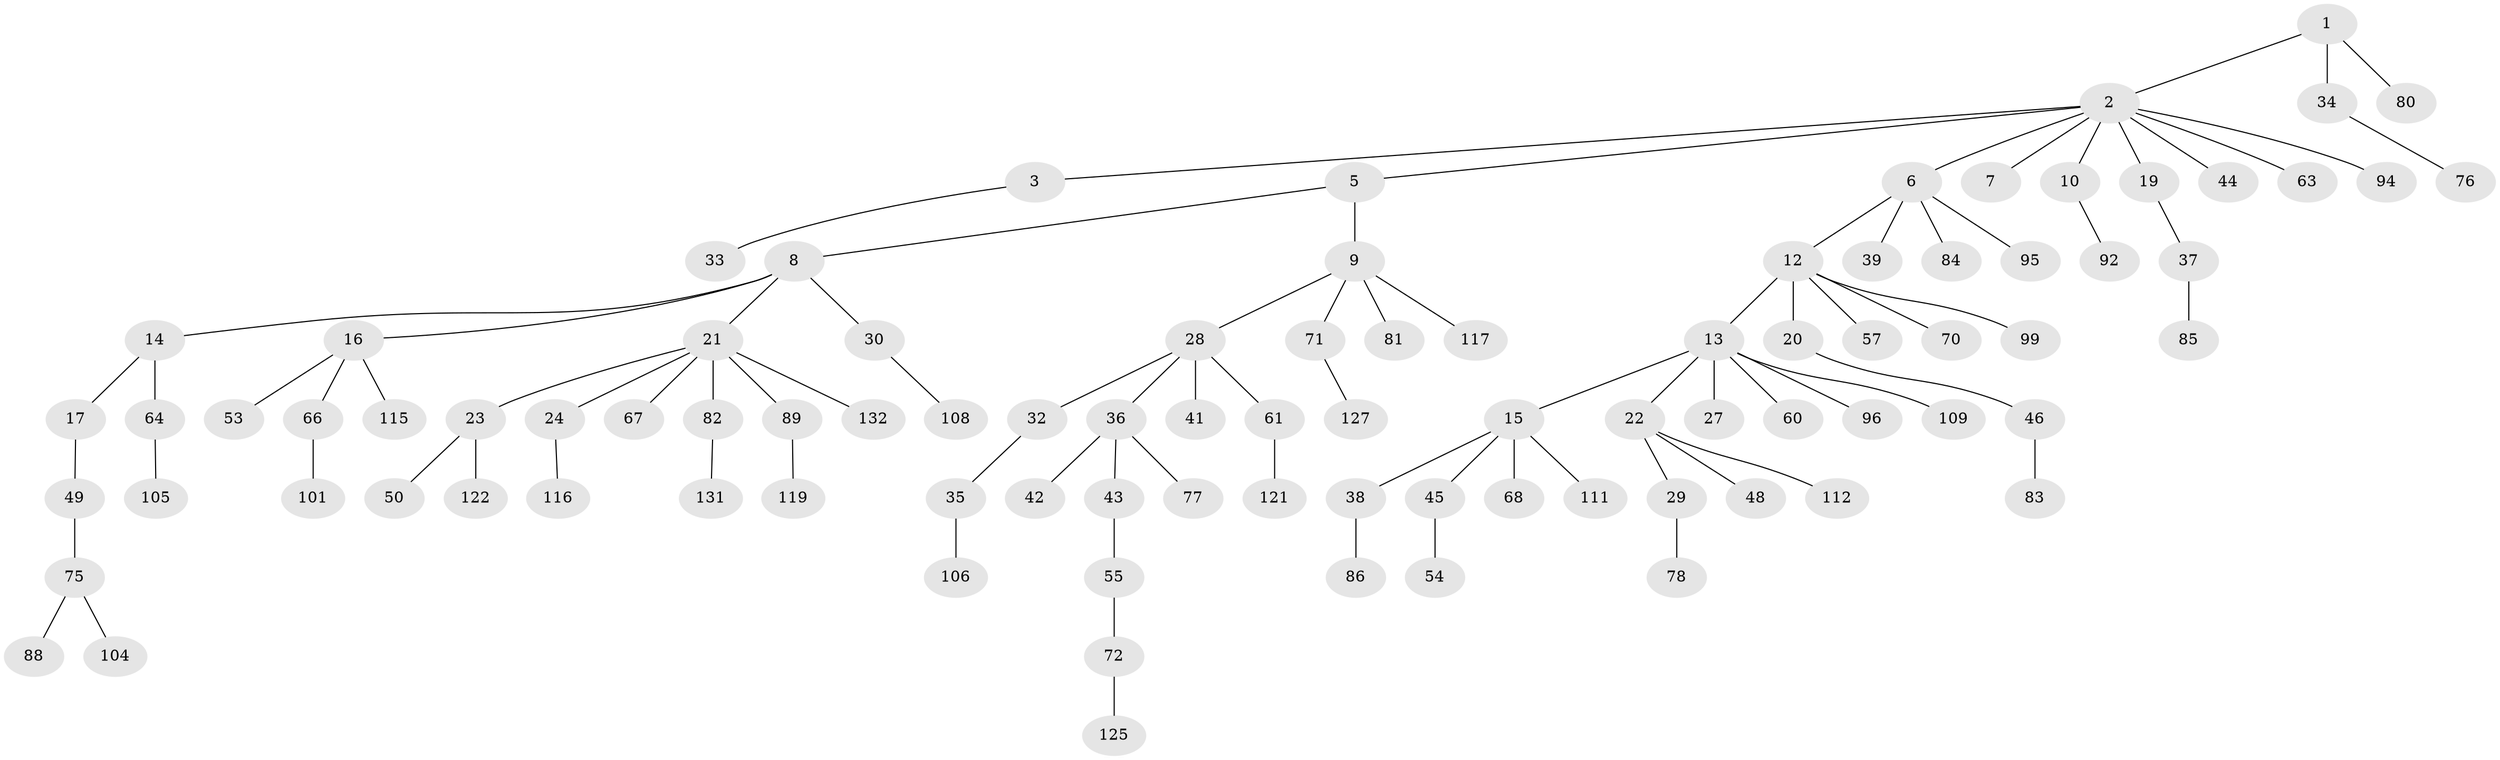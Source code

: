 // original degree distribution, {3: 0.12121212121212122, 7: 0.007575757575757576, 2: 0.3333333333333333, 5: 0.05303030303030303, 4: 0.03787878787878788, 6: 0.007575757575757576, 1: 0.4393939393939394}
// Generated by graph-tools (version 1.1) at 2025/42/03/06/25 10:42:02]
// undirected, 92 vertices, 91 edges
graph export_dot {
graph [start="1"]
  node [color=gray90,style=filled];
  1;
  2 [super="+4"];
  3;
  5 [super="+110"];
  6 [super="+11"];
  7 [super="+97"];
  8 [super="+25"];
  9 [super="+59"];
  10;
  12 [super="+62"];
  13 [super="+18"];
  14 [super="+56"];
  15 [super="+26"];
  16 [super="+52"];
  17;
  19 [super="+51"];
  20 [super="+40"];
  21 [super="+47"];
  22 [super="+31"];
  23;
  24 [super="+87"];
  27;
  28;
  29;
  30 [super="+58"];
  32 [super="+103"];
  33 [super="+120"];
  34 [super="+74"];
  35;
  36 [super="+98"];
  37 [super="+107"];
  38;
  39;
  41;
  42;
  43;
  44 [super="+65"];
  45 [super="+102"];
  46;
  48;
  49 [super="+91"];
  50 [super="+126"];
  53;
  54 [super="+113"];
  55;
  57;
  60;
  61 [super="+114"];
  63;
  64 [super="+79"];
  66 [super="+73"];
  67 [super="+69"];
  68;
  70;
  71;
  72;
  75 [super="+90"];
  76;
  77 [super="+130"];
  78 [super="+100"];
  80;
  81;
  82;
  83;
  84;
  85;
  86;
  88;
  89;
  92 [super="+93"];
  94;
  95;
  96;
  99;
  101 [super="+118"];
  104;
  105;
  106;
  108;
  109;
  111 [super="+129"];
  112 [super="+124"];
  115;
  116;
  117;
  119 [super="+123"];
  121;
  122 [super="+128"];
  125;
  127;
  131;
  132;
  1 -- 2;
  1 -- 34;
  1 -- 80;
  2 -- 3;
  2 -- 5;
  2 -- 10;
  2 -- 63;
  2 -- 94;
  2 -- 19;
  2 -- 6;
  2 -- 7;
  2 -- 44;
  3 -- 33;
  5 -- 8;
  5 -- 9;
  6 -- 84;
  6 -- 39;
  6 -- 12;
  6 -- 95;
  8 -- 14;
  8 -- 16;
  8 -- 21;
  8 -- 30;
  9 -- 28;
  9 -- 81;
  9 -- 117;
  9 -- 71;
  10 -- 92;
  12 -- 13;
  12 -- 20;
  12 -- 57;
  12 -- 99;
  12 -- 70;
  13 -- 15;
  13 -- 109;
  13 -- 96;
  13 -- 22;
  13 -- 27;
  13 -- 60;
  14 -- 17;
  14 -- 64;
  15 -- 38;
  15 -- 111;
  15 -- 68;
  15 -- 45;
  16 -- 66;
  16 -- 115;
  16 -- 53;
  17 -- 49;
  19 -- 37;
  20 -- 46;
  21 -- 23;
  21 -- 24;
  21 -- 67;
  21 -- 82;
  21 -- 89;
  21 -- 132;
  22 -- 29;
  22 -- 48;
  22 -- 112;
  23 -- 50;
  23 -- 122;
  24 -- 116;
  28 -- 32;
  28 -- 36;
  28 -- 41;
  28 -- 61;
  29 -- 78;
  30 -- 108;
  32 -- 35;
  34 -- 76;
  35 -- 106;
  36 -- 42;
  36 -- 43;
  36 -- 77;
  37 -- 85;
  38 -- 86;
  43 -- 55;
  45 -- 54;
  46 -- 83;
  49 -- 75;
  55 -- 72;
  61 -- 121;
  64 -- 105;
  66 -- 101;
  71 -- 127;
  72 -- 125;
  75 -- 88;
  75 -- 104;
  82 -- 131;
  89 -- 119;
}
